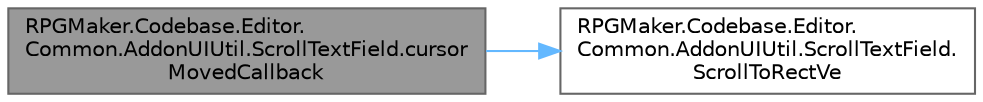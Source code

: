 digraph "RPGMaker.Codebase.Editor.Common.AddonUIUtil.ScrollTextField.cursorMovedCallback"
{
 // LATEX_PDF_SIZE
  bgcolor="transparent";
  edge [fontname=Helvetica,fontsize=10,labelfontname=Helvetica,labelfontsize=10];
  node [fontname=Helvetica,fontsize=10,shape=box,height=0.2,width=0.4];
  rankdir="LR";
  Node1 [id="Node000001",label="RPGMaker.Codebase.Editor.\lCommon.AddonUIUtil.ScrollTextField.cursor\lMovedCallback",height=0.2,width=0.4,color="gray40", fillcolor="grey60", style="filled", fontcolor="black",tooltip="😁 カーソル移動済みコールバック"];
  Node1 -> Node2 [id="edge1_Node000001_Node000002",color="steelblue1",style="solid",tooltip=" "];
  Node2 [id="Node000002",label="RPGMaker.Codebase.Editor.\lCommon.AddonUIUtil.ScrollTextField.\lScrollToRectVe",height=0.2,width=0.4,color="grey40", fillcolor="white", style="filled",URL="$df/dcc/class_r_p_g_maker_1_1_codebase_1_1_editor_1_1_common_1_1_addon_u_i_util_1_1_scroll_text_field.html#a1176fc0c17937be1a8a8f981fc1d70ba",tooltip="😁 スクロールから矩形Ｖｅ"];
}
